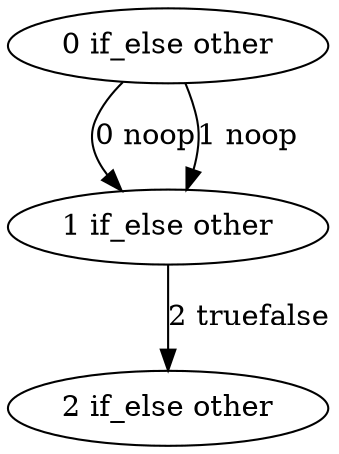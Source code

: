 digraph {
    0 [ label = "0 if_else other"]
    1 [ label = "1 if_else other"]
    2 [ label = "2 if_else other"]
    0 -> 1 [ label = "0 noop"]
    0 -> 1 [ label = "1 noop"]
    1 -> 2 [ label = "2 truefalse"]
}
